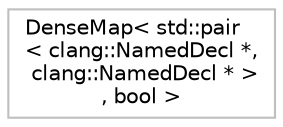 digraph "Graphical Class Hierarchy"
{
 // LATEX_PDF_SIZE
  bgcolor="transparent";
  edge [fontname="Helvetica",fontsize="10",labelfontname="Helvetica",labelfontsize="10"];
  node [fontname="Helvetica",fontsize="10",shape=record];
  rankdir="LR";
  Node0 [label="DenseMap\< std::pair\l\< clang::NamedDecl *,\l clang::NamedDecl * \>\l, bool \>",height=0.2,width=0.4,color="grey75",tooltip=" "];
}
